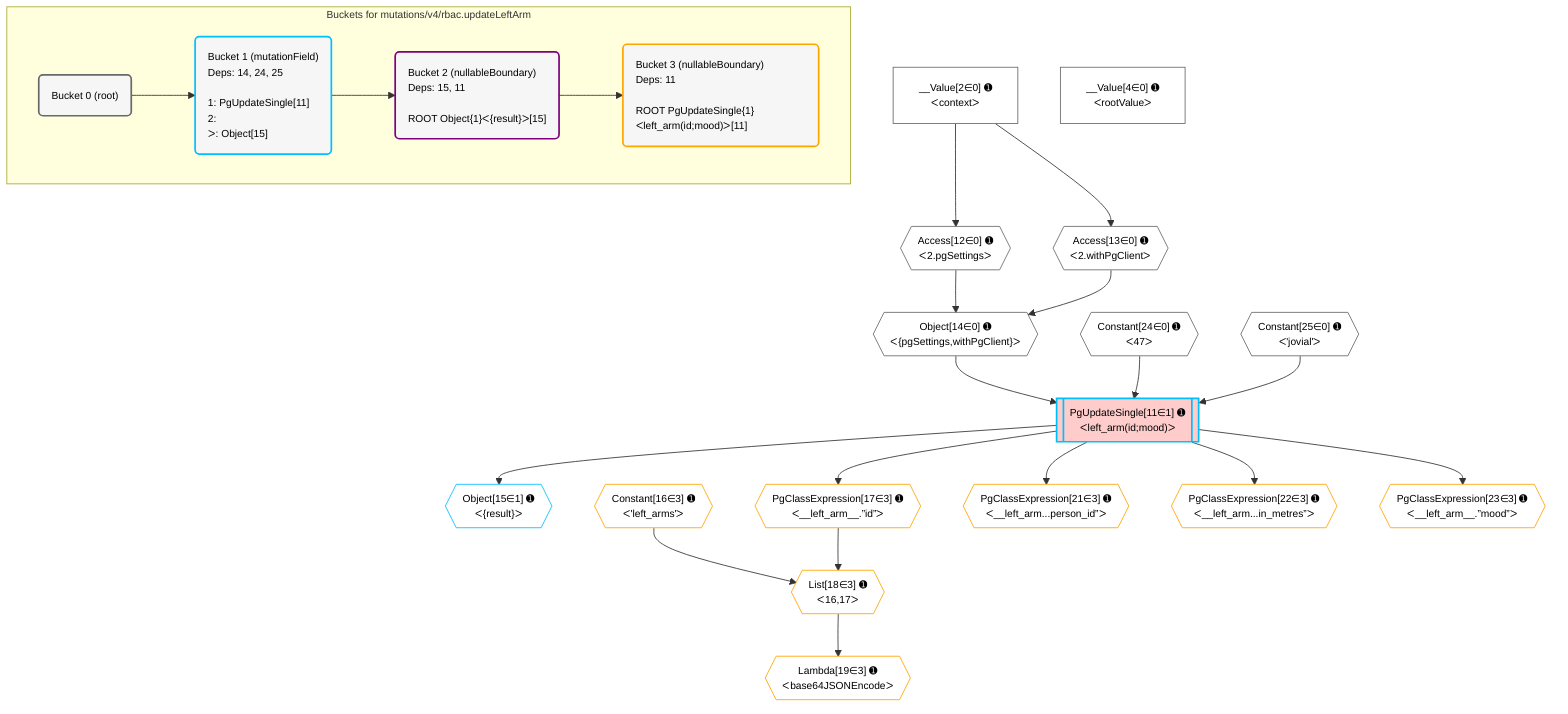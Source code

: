 %%{init: {'themeVariables': { 'fontSize': '12px'}}}%%
graph TD
    classDef path fill:#eee,stroke:#000,color:#000
    classDef plan fill:#fff,stroke-width:1px,color:#000
    classDef itemplan fill:#fff,stroke-width:2px,color:#000
    classDef unbatchedplan fill:#dff,stroke-width:1px,color:#000
    classDef sideeffectplan fill:#fcc,stroke-width:2px,color:#000
    classDef bucket fill:#f6f6f6,color:#000,stroke-width:2px,text-align:left


    %% plan dependencies
    Object14{{"Object[14∈0] ➊<br />ᐸ{pgSettings,withPgClient}ᐳ"}}:::plan
    Access12{{"Access[12∈0] ➊<br />ᐸ2.pgSettingsᐳ"}}:::plan
    Access13{{"Access[13∈0] ➊<br />ᐸ2.withPgClientᐳ"}}:::plan
    Access12 & Access13 --> Object14
    __Value2["__Value[2∈0] ➊<br />ᐸcontextᐳ"]:::plan
    __Value2 --> Access12
    __Value2 --> Access13
    __Value4["__Value[4∈0] ➊<br />ᐸrootValueᐳ"]:::plan
    Constant24{{"Constant[24∈0] ➊<br />ᐸ47ᐳ"}}:::plan
    Constant25{{"Constant[25∈0] ➊<br />ᐸ'jovial'ᐳ"}}:::plan
    PgUpdateSingle11[["PgUpdateSingle[11∈1] ➊<br />ᐸleft_arm(id;mood)ᐳ"]]:::sideeffectplan
    Object14 & Constant24 & Constant25 --> PgUpdateSingle11
    Object15{{"Object[15∈1] ➊<br />ᐸ{result}ᐳ"}}:::plan
    PgUpdateSingle11 --> Object15
    List18{{"List[18∈3] ➊<br />ᐸ16,17ᐳ"}}:::plan
    Constant16{{"Constant[16∈3] ➊<br />ᐸ'left_arms'ᐳ"}}:::plan
    PgClassExpression17{{"PgClassExpression[17∈3] ➊<br />ᐸ__left_arm__.”id”ᐳ"}}:::plan
    Constant16 & PgClassExpression17 --> List18
    PgUpdateSingle11 --> PgClassExpression17
    Lambda19{{"Lambda[19∈3] ➊<br />ᐸbase64JSONEncodeᐳ"}}:::plan
    List18 --> Lambda19
    PgClassExpression21{{"PgClassExpression[21∈3] ➊<br />ᐸ__left_arm...person_id”ᐳ"}}:::plan
    PgUpdateSingle11 --> PgClassExpression21
    PgClassExpression22{{"PgClassExpression[22∈3] ➊<br />ᐸ__left_arm...in_metres”ᐳ"}}:::plan
    PgUpdateSingle11 --> PgClassExpression22
    PgClassExpression23{{"PgClassExpression[23∈3] ➊<br />ᐸ__left_arm__.”mood”ᐳ"}}:::plan
    PgUpdateSingle11 --> PgClassExpression23

    %% define steps

    subgraph "Buckets for mutations/v4/rbac.updateLeftArm"
    Bucket0("Bucket 0 (root)"):::bucket
    classDef bucket0 stroke:#696969
    class Bucket0,__Value2,__Value4,Access12,Access13,Object14,Constant24,Constant25 bucket0
    Bucket1("Bucket 1 (mutationField)<br />Deps: 14, 24, 25<br /><br />1: PgUpdateSingle[11]<br />2: <br />ᐳ: Object[15]"):::bucket
    classDef bucket1 stroke:#00bfff
    class Bucket1,PgUpdateSingle11,Object15 bucket1
    Bucket2("Bucket 2 (nullableBoundary)<br />Deps: 15, 11<br /><br />ROOT Object{1}ᐸ{result}ᐳ[15]"):::bucket
    classDef bucket2 stroke:#7f007f
    class Bucket2 bucket2
    Bucket3("Bucket 3 (nullableBoundary)<br />Deps: 11<br /><br />ROOT PgUpdateSingle{1}ᐸleft_arm(id;mood)ᐳ[11]"):::bucket
    classDef bucket3 stroke:#ffa500
    class Bucket3,Constant16,PgClassExpression17,List18,Lambda19,PgClassExpression21,PgClassExpression22,PgClassExpression23 bucket3
    Bucket0 --> Bucket1
    Bucket1 --> Bucket2
    Bucket2 --> Bucket3
    end